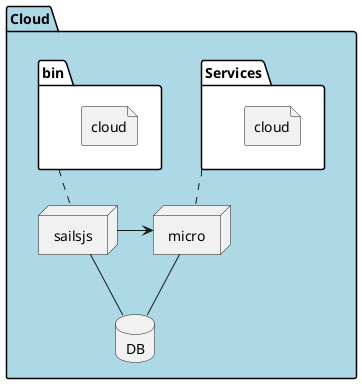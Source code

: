 @startuml

package  "Cloud"  #lightblue {
  folder bin #ffffff {
    file cloud as cb
  }

  folder Services #ffffff {
    file cloud as cs
  }

  node micro

  node sailsjs
  database DB

  sailsjs -- DB
  bin .. sailsjs
  Services .. micro

  micro -- DB
  sailsjs -> micro
}

@enduml
